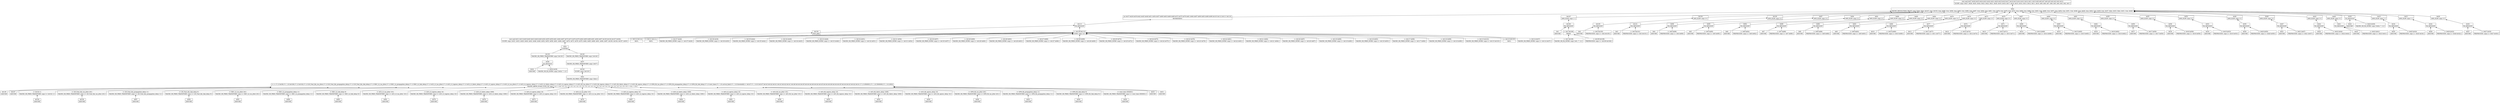 
digraph proof {
	rankdir="BT";
	node [shape=record];
	comment="{\"letMap\" : {\"let1\" : \"(= arrival_time (+ start_time latency))\", \"let2\" : \"(= latency (+ GPM_R2_link_delay GPM_R2_propagation_delay GPM_R2_tas_jitter ACS_R2_egress_delay ACS_R2_fabric_delay ACS_R2_ingress_delay ACS_R2_tas_jitter ACS_L2_egress_delay ACS_L2_fabric_delay ACS_L2_ingress_delay ACS_L2_tas_jitter ACS_L3_egress_delay ACS_L3_fabric_delay ACS_L3_ingress_delay ACS_L3_tas_jitter RDC_L2_link_delay RDC_L2_propagation_delay RDC_L2_tas_jitter LW_Fuel_Qty_link_delay LW_Fuel_Qty_propagation_delay LW_Fuel_Qty_tas_jitter))\", \"let3\" : \"(= LW_Fuel_Qty_tas_jitter 200)\", \"let4\" : \"(= LW_Fuel_Qty_propagation_delay 10)\", \"let5\" : \"(= LW_Fuel_Qty_link_delay 8)\", \"let6\" : \"(= RDC_L2_tas_jitter 200)\", \"let7\" : \"(= RDC_L2_propagation_delay 10)\", \"let8\" : \"(= RDC_L2_link_delay 8)\", \"let9\" : \"(= ACS_L3_tas_jitter 100)\", \"let10\" : \"(= ACS_L3_ingress_delay 9)\", \"let11\" : \"(= ACS_L3_fabric_delay 1008)\", \"let12\" : \"(= ACS_L3_egress_delay 9)\", \"let13\" : \"(= ACS_L2_tas_jitter 100)\", \"let14\" : \"(= ACS_L2_ingress_delay 9)\", \"let15\" : \"(= ACS_L2_fabric_delay 1008)\", \"let16\" : \"(= ACS_L2_egress_delay 9)\", \"let17\" : \"(= ACS_R2_tas_jitter 100)\", \"let18\" : \"(= ACS_R2_ingress_delay 9)\", \"let19\" : \"(= ACS_R2_fabric_delay 1008)\", \"let20\" : \"(= ACS_R2_egress_delay 9)\", \"let21\" : \"(= GPM_R2_tas_jitter 200)\", \"let22\" : \"(= GPM_R2_propagation_delay 10)\", \"let23\" : \"(= GPM_R2_link_delay 8)\", \"let24\" : \"(\>= arrival_time (+ arrival_limit threshold))\", \"let25\" : \"(= arrival_limit 5000000)\", \"let26\" : \"(= threshold 200)\", \"let27\" : \"(= start_time 4500000)\", \"let28\" : \"(\>= start_time 4500001)\", \"let29\" : \"(not let28)\", \"let30\" : \"(and let29 (\>= start_time 4500000))\", \"let31\" : \"(\>= threshold 200)\", \"let32\" : \"(and (not (\>= threshold 201)) let31)\", \"let33\" : \"(\>= arrival_limit 5000000)\", \"let34\" : \"(and (not (\>= arrival_limit 5000001)) let33)\", \"let35\" : \"(* (- 1) arrival_time)\", \"let36\" : \"(+ threshold let35 arrival_limit)\", \"let37\" : \"(\>= let36 1)\", \"let38\" : \"(not let37)\", \"let39\" : \"(\>= GPM_R2_link_delay 9)\", \"let40\" : \"(not let39)\", \"let41\" : \"(and let40 (\>= GPM_R2_link_delay 8))\", \"let42\" : \"(\>= GPM_R2_propagation_delay 11)\", \"let43\" : \"(not let42)\", \"let44\" : \"(and let43 (\>= GPM_R2_propagation_delay 10))\", \"let45\" : \"(\>= GPM_R2_tas_jitter 201)\", \"let46\" : \"(not let45)\", \"let47\" : \"(and let46 (\>= GPM_R2_tas_jitter 200))\", \"let48\" : \"(\>= ACS_R2_egress_delay 10)\", \"let49\" : \"(not let48)\", \"let50\" : \"(and let49 (\>= ACS_R2_egress_delay 9))\", \"let51\" : \"(\>= ACS_R2_fabric_delay 1009)\", \"let52\" : \"(not let51)\", \"let53\" : \"(and let52 (\>= ACS_R2_fabric_delay 1008))\", \"let54\" : \"(\>= ACS_R2_ingress_delay 10)\", \"let55\" : \"(not let54)\", \"let56\" : \"(and let55 (\>= ACS_R2_ingress_delay 9))\", \"let57\" : \"(\>= ACS_R2_tas_jitter 101)\", \"let58\" : \"(not let57)\", \"let59\" : \"(and let58 (\>= ACS_R2_tas_jitter 100))\", \"let60\" : \"(\>= ACS_L2_egress_delay 10)\", \"let61\" : \"(not let60)\", \"let62\" : \"(and let61 (\>= ACS_L2_egress_delay 9))\", \"let63\" : \"(\>= ACS_L2_fabric_delay 1009)\", \"let64\" : \"(not let63)\", \"let65\" : \"(and let64 (\>= ACS_L2_fabric_delay 1008))\", \"let66\" : \"(\>= ACS_L2_ingress_delay 10)\", \"let67\" : \"(not let66)\", \"let68\" : \"(and let67 (\>= ACS_L2_ingress_delay 9))\", \"let69\" : \"(\>= ACS_L2_tas_jitter 101)\", \"let70\" : \"(not let69)\", \"let71\" : \"(and let70 (\>= ACS_L2_tas_jitter 100))\", \"let72\" : \"(\>= ACS_L3_egress_delay 10)\", \"let73\" : \"(not let72)\", \"let74\" : \"(and let73 (\>= ACS_L3_egress_delay 9))\", \"let75\" : \"(\>= ACS_L3_fabric_delay 1009)\", \"let76\" : \"(not let75)\", \"let77\" : \"(and let76 (\>= ACS_L3_fabric_delay 1008))\", \"let78\" : \"(\>= ACS_L3_ingress_delay 10)\", \"let79\" : \"(not let78)\", \"let80\" : \"(and let79 (\>= ACS_L3_ingress_delay 9))\", \"let81\" : \"(\>= ACS_L3_tas_jitter 101)\", \"let82\" : \"(not let81)\", \"let83\" : \"(and let82 (\>= ACS_L3_tas_jitter 100))\", \"let84\" : \"(\>= RDC_L2_link_delay 9)\", \"let85\" : \"(not let84)\", \"let86\" : \"(and let85 (\>= RDC_L2_link_delay 8))\", \"let87\" : \"(\>= RDC_L2_propagation_delay 11)\", \"let88\" : \"(not let87)\", \"let89\" : \"(and let88 (\>= RDC_L2_propagation_delay 10))\", \"let90\" : \"(\>= RDC_L2_tas_jitter 201)\", \"let91\" : \"(not let90)\", \"let92\" : \"(and let91 (\>= RDC_L2_tas_jitter 200))\", \"let93\" : \"(\>= LW_Fuel_Qty_link_delay 9)\", \"let94\" : \"(not let93)\", \"let95\" : \"(and let94 (\>= LW_Fuel_Qty_link_delay 8))\", \"let96\" : \"(\>= LW_Fuel_Qty_propagation_delay 11)\", \"let97\" : \"(not let96)\", \"let98\" : \"(and let97 (\>= LW_Fuel_Qty_propagation_delay 10))\", \"let99\" : \"(\>= LW_Fuel_Qty_tas_jitter 201)\", \"let100\" : \"(not let99)\", \"let101\" : \"(and let100 (\>= LW_Fuel_Qty_tas_jitter 200))\", \"let102\" : \"(+ latency (* (- 1) GPM_R2_link_delay) (* (- 1) GPM_R2_propagation_delay) (* (- 1) GPM_R2_tas_jitter) (* (- 1) ACS_R2_egress_delay) (* (- 1) ACS_R2_fabric_delay) (* (- 1) ACS_R2_ingress_delay) (* (- 1) ACS_R2_tas_jitter) (* (- 1) ACS_L2_egress_delay) (* (- 1) ACS_L2_fabric_delay) (* (- 1) ACS_L2_ingress_delay) (* (- 1) ACS_L2_tas_jitter) (* (- 1) ACS_L3_egress_delay) (* (- 1) ACS_L3_fabric_delay) (* (- 1) ACS_L3_ingress_delay) (* (- 1) ACS_L3_tas_jitter) (* (- 1) RDC_L2_link_delay) (* (- 1) RDC_L2_propagation_delay) (* (- 1) RDC_L2_tas_jitter) (* (- 1) LW_Fuel_Qty_link_delay) (* (- 1) LW_Fuel_Qty_propagation_delay) (* (- 1) LW_Fuel_Qty_tas_jitter))\", \"let103\" : \"(\>= let102 1)\", \"let104\" : \"(not let103)\", \"let105\" : \"(and let104 (\>= let102 0))\", \"let106\" : \"(+ latency start_time let35)\", \"let107\" : \"(\>= let106 0)\", \"let108\" : \"(and (not (\>= let106 1)) let107)\", \"let109\" : \"(= latency (+ (* (- 1) start_time) arrival_time))\", \"let110\" : \"(not let107)\", \"let111\" : \"(not let33)\", \"let112\" : \"(not let31)\", \"let113\" : \"(or let112 let111 let28 let39 let42 let45 let48 let51 let54 let57 let60 let63 let66 let69 let72 let75 let78 let81 let84 let87 let90 let93 let96 let99 let103 let110 let37)\", \"let114\" : \"(not let38)\", \"let115\" : \"(not let104)\", \"let116\" : \"(not let100)\", \"let117\" : \"(not let97)\", \"let118\" : \"(not let94)\", \"let119\" : \"(not let91)\", \"let120\" : \"(not let88)\", \"let121\" : \"(not let85)\", \"let122\" : \"(not let82)\", \"let123\" : \"(not let79)\", \"let124\" : \"(not let76)\", \"let125\" : \"(not let73)\", \"let126\" : \"(not let70)\", \"let127\" : \"(not let67)\", \"let128\" : \"(not let64)\", \"let129\" : \"(not let61)\", \"let130\" : \"(not let58)\", \"let131\" : \"(not let55)\", \"let132\" : \"(not let52)\", \"let133\" : \"(not let49)\", \"let134\" : \"(not let46)\", \"let135\" : \"(not let43)\", \"let136\" : \"(not let40)\", \"let137\" : \"(not let29)\", \"let138\" : \"(or let112 let111 let137 let136 let135 let134 let133 let132 let131 let130 let129 let128 let127 let126 let125 let124 let123 let122 let121 let120 let119 let118 let117 let116 let115 let110 let114)\", \"let139\" : \"(\< let36 1)\", \"let140\" : \"(not let139)\", \"let141\" : \"(* 1.0 9)\", \"let142\" : \"(* 1.0 11)\", \"let143\" : \"(* 1.0 201)\", \"let144\" : \"(* 1.0 10)\", \"let145\" : \"(* 1.0 1009)\", \"let146\" : \"(* 1.0 101)\", \"let147\" : \"(* 1.0 1)\"}}";
	0 [ label = "{(not (and let27 let26 let25 let24 let23 let22 let21 let20 let19 let18 let17 let16 let15 let14 let13 let12 let11 let10 let9 let8 let7 let6 let5 let4 let3 let2 let1))|SCOPE :args [ let27, let26, let25, let24, let23, let22, let21, let20, let19, let18, let17, let16, let15, let14, let13, let12, let11, let10, let9, let8, let7, let6, let5, let4, let3, let2, let1 ]}", comment = "{\"subProofQty\":203}" ];
	1 [ label = "{false|MACRO_RESOLUTION_TRUST :args [ false, false, let107, true, let103, true, let99, true, let96, true, let93, true, let90, true, let87, true, let84, true, let81, true, let78, true, let75, true, let72, true, let69, true, let66, true, let63, true, let60, true, let57, true, let54, true, let51, true, let48, true, let45, true, let42, true, let39, true, let37, false, let33, false, let31, true, let28 ]}", comment = "{\"subProofQty\":202}" ];
	2 [ label = "{(or let37 let28 let39 let42 let45 let48 let51 let54 let57 let60 let63 let66 let69 let72 let75 let78 let81 let84 let87 let90 let93 let96 let99 let103 let112 let111 let110)|REORDERING}", comment = "{\"subProofQty\":92}" ];
	3 [ label = "{let113|EQ_RESOLVE}", comment = "{\"subProofQty\":91}" ];
	4 [ label = "{let138|NOT_AND}", comment = "{\"subProofQty\":62}" ];
	5 [ label = "{(not (and let31 let33 let29 let40 let43 let46 let49 let52 let55 let58 let61 let64 let67 let70 let73 let76 let79 let82 let85 let88 let91 let94 let97 let100 let104 let107 let38))|SCOPE :args [ let31, let33, let29, let40, let43, let46, let49, let52, let55, let58, let61, let64, let67, let70, let73, let76, let79, let82, let85, let88, let91, let94, let97, let100, let104, let107, let38 ]}", comment = "{\"subProofQty\":61}" ];
	6 [ label = "{false|CONTRA}", comment = "{\"subProofQty\":60}" ];
	7 [ label = "{let139|MACRO_SR_PRED_TRANSFORM :args [ let139 ]}", comment = "{\"subProofQty\":4}" ];
	8 [ label = "{let38|EQ_RESOLVE}", comment = "{\"subProofQty\":3}" ];
	9 [ label = "{let24|ASSUME}", comment = "{\"subProofQty\":1}" ];
	9 -> 8;
	10 [ label = "{(= let24 let38)|MACRO_SR_EQ_INTRO :args [ let24, 7, 12 ]}", comment = "{\"subProofQty\":1}" ];
	10 -> 8;
	8 -> 7;
	7 -> 6;
	11 [ label = "{let140|MACRO_SR_PRED_TRANSFORM :args [ let140 ]}", comment = "{\"subProofQty\":55}" ];
	12 [ label = "{let37|MACRO_SR_PRED_TRANSFORM :args [ let37 ]}", comment = "{\"subProofQty\":54}" ];
	13 [ label = "{let140|SCOPE :args [ let139 ]}", comment = "{\"subProofQty\":53}" ];
	14 [ label = "{false|MACRO_SR_PRED_TRANSFORM :args [ false ]}", comment = "{\"subProofQty\":52}" ];
	15 [ label = "{(\< (+ (* 1.0 let36) (* (- 1.0) let106) (* 1.0 let102) (* 1.0 LW_Fuel_Qty_tas_jitter) (* 1.0 LW_Fuel_Qty_propagation_delay) (* 1.0 LW_Fuel_Qty_link_delay) (* 1.0 RDC_L2_tas_jitter) (* 1.0 RDC_L2_propagation_delay) (* 1.0 RDC_L2_link_delay) (* 1.0 ACS_L3_tas_jitter) (* 1.0 ACS_L3_ingress_delay) (* 1.0 ACS_L3_fabric_delay) (* 1.0 ACS_L3_egress_delay) (* 1.0 ACS_L2_tas_jitter) (* 1.0 ACS_L2_ingress_delay) (* 1.0 ACS_L2_fabric_delay) (* 1.0 ACS_L2_egress_delay) (* 1.0 ACS_R2_tas_jitter) (* 1.0 ACS_R2_ingress_delay) (* 1.0 ACS_R2_fabric_delay) (* 1.0 ACS_R2_egress_delay) (* 1.0 GPM_R2_tas_jitter) (* 1.0 GPM_R2_propagation_delay) (* 1.0 GPM_R2_link_delay) (* 1.0 start_time) (* (- 1.0) arrival_limit) (* (- 1.0) threshold)) (+ let147 (* (- 1.0) 0) let147 let143 let142 let141 let143 let142 let141 let146 let144 let145 let144 let146 let144 let145 let144 let146 let144 let145 let144 let143 let142 let141 (* 1.0 4500001) (* (- 1.0) 5000000) (* (- 1.0) 200)))|MACRO_ARITH_SCALE_SUM_UB :args [ 1.0, (- 1.0), 1.0, 1.0, 1.0, 1.0, 1.0, 1.0, 1.0, 1.0, 1.0, 1.0, 1.0, 1.0, 1.0, 1.0, 1.0, 1.0, 1.0, 1.0, 1.0, 1.0, 1.0, 1.0, 1.0, (- 1.0), (- 1.0) ]}", comment = "{\"subProofQty\":51}" ];
	16 [ label = "{let139|ASSUME}", comment = "{\"subProofQty\":1}" ];
	16 -> 15;
	17 [ label = "{let107|ASSUME}", comment = "{\"subProofQty\":1}" ];
	17 -> 15;
	18 [ label = "{(\< let102 1)|MACRO_SR_PRED_TRANSFORM :args [ (\< let102 1) ]}", comment = "{\"subProofQty\":2}" ];
	19 [ label = "{let104|ASSUME}", comment = "{\"subProofQty\":1}" ];
	19 -> 18;
	18 -> 15;
	20 [ label = "{(\< LW_Fuel_Qty_tas_jitter 201)|MACRO_SR_PRED_TRANSFORM :args [ (\< LW_Fuel_Qty_tas_jitter 201) ]}", comment = "{\"subProofQty\":2}" ];
	21 [ label = "{let100|ASSUME}", comment = "{\"subProofQty\":1}" ];
	21 -> 20;
	20 -> 15;
	22 [ label = "{(\< LW_Fuel_Qty_propagation_delay 11)|MACRO_SR_PRED_TRANSFORM :args [ (\< LW_Fuel_Qty_propagation_delay 11) ]}", comment = "{\"subProofQty\":2}" ];
	23 [ label = "{let97|ASSUME}", comment = "{\"subProofQty\":1}" ];
	23 -> 22;
	22 -> 15;
	24 [ label = "{(\< LW_Fuel_Qty_link_delay 9)|MACRO_SR_PRED_TRANSFORM :args [ (\< LW_Fuel_Qty_link_delay 9) ]}", comment = "{\"subProofQty\":2}" ];
	25 [ label = "{let94|ASSUME}", comment = "{\"subProofQty\":1}" ];
	25 -> 24;
	24 -> 15;
	26 [ label = "{(\< RDC_L2_tas_jitter 201)|MACRO_SR_PRED_TRANSFORM :args [ (\< RDC_L2_tas_jitter 201) ]}", comment = "{\"subProofQty\":2}" ];
	27 [ label = "{let91|ASSUME}", comment = "{\"subProofQty\":1}" ];
	27 -> 26;
	26 -> 15;
	28 [ label = "{(\< RDC_L2_propagation_delay 11)|MACRO_SR_PRED_TRANSFORM :args [ (\< RDC_L2_propagation_delay 11) ]}", comment = "{\"subProofQty\":2}" ];
	29 [ label = "{let88|ASSUME}", comment = "{\"subProofQty\":1}" ];
	29 -> 28;
	28 -> 15;
	30 [ label = "{(\< RDC_L2_link_delay 9)|MACRO_SR_PRED_TRANSFORM :args [ (\< RDC_L2_link_delay 9) ]}", comment = "{\"subProofQty\":2}" ];
	31 [ label = "{let85|ASSUME}", comment = "{\"subProofQty\":1}" ];
	31 -> 30;
	30 -> 15;
	32 [ label = "{(\< ACS_L3_tas_jitter 101)|MACRO_SR_PRED_TRANSFORM :args [ (\< ACS_L3_tas_jitter 101) ]}", comment = "{\"subProofQty\":2}" ];
	33 [ label = "{let82|ASSUME}", comment = "{\"subProofQty\":1}" ];
	33 -> 32;
	32 -> 15;
	34 [ label = "{(\< ACS_L3_ingress_delay 10)|MACRO_SR_PRED_TRANSFORM :args [ (\< ACS_L3_ingress_delay 10) ]}", comment = "{\"subProofQty\":2}" ];
	35 [ label = "{let79|ASSUME}", comment = "{\"subProofQty\":1}" ];
	35 -> 34;
	34 -> 15;
	36 [ label = "{(\< ACS_L3_fabric_delay 1009)|MACRO_SR_PRED_TRANSFORM :args [ (\< ACS_L3_fabric_delay 1009) ]}", comment = "{\"subProofQty\":2}" ];
	37 [ label = "{let76|ASSUME}", comment = "{\"subProofQty\":1}" ];
	37 -> 36;
	36 -> 15;
	38 [ label = "{(\< ACS_L3_egress_delay 10)|MACRO_SR_PRED_TRANSFORM :args [ (\< ACS_L3_egress_delay 10) ]}", comment = "{\"subProofQty\":2}" ];
	39 [ label = "{let73|ASSUME}", comment = "{\"subProofQty\":1}" ];
	39 -> 38;
	38 -> 15;
	40 [ label = "{(\< ACS_L2_tas_jitter 101)|MACRO_SR_PRED_TRANSFORM :args [ (\< ACS_L2_tas_jitter 101) ]}", comment = "{\"subProofQty\":2}" ];
	41 [ label = "{let70|ASSUME}", comment = "{\"subProofQty\":1}" ];
	41 -> 40;
	40 -> 15;
	42 [ label = "{(\< ACS_L2_ingress_delay 10)|MACRO_SR_PRED_TRANSFORM :args [ (\< ACS_L2_ingress_delay 10) ]}", comment = "{\"subProofQty\":2}" ];
	43 [ label = "{let67|ASSUME}", comment = "{\"subProofQty\":1}" ];
	43 -> 42;
	42 -> 15;
	44 [ label = "{(\< ACS_L2_fabric_delay 1009)|MACRO_SR_PRED_TRANSFORM :args [ (\< ACS_L2_fabric_delay 1009) ]}", comment = "{\"subProofQty\":2}" ];
	45 [ label = "{let64|ASSUME}", comment = "{\"subProofQty\":1}" ];
	45 -> 44;
	44 -> 15;
	46 [ label = "{(\< ACS_L2_egress_delay 10)|MACRO_SR_PRED_TRANSFORM :args [ (\< ACS_L2_egress_delay 10) ]}", comment = "{\"subProofQty\":2}" ];
	47 [ label = "{let61|ASSUME}", comment = "{\"subProofQty\":1}" ];
	47 -> 46;
	46 -> 15;
	48 [ label = "{(\< ACS_R2_tas_jitter 101)|MACRO_SR_PRED_TRANSFORM :args [ (\< ACS_R2_tas_jitter 101) ]}", comment = "{\"subProofQty\":2}" ];
	49 [ label = "{let58|ASSUME}", comment = "{\"subProofQty\":1}" ];
	49 -> 48;
	48 -> 15;
	50 [ label = "{(\< ACS_R2_ingress_delay 10)|MACRO_SR_PRED_TRANSFORM :args [ (\< ACS_R2_ingress_delay 10) ]}", comment = "{\"subProofQty\":2}" ];
	51 [ label = "{let55|ASSUME}", comment = "{\"subProofQty\":1}" ];
	51 -> 50;
	50 -> 15;
	52 [ label = "{(\< ACS_R2_fabric_delay 1009)|MACRO_SR_PRED_TRANSFORM :args [ (\< ACS_R2_fabric_delay 1009) ]}", comment = "{\"subProofQty\":2}" ];
	53 [ label = "{let52|ASSUME}", comment = "{\"subProofQty\":1}" ];
	53 -> 52;
	52 -> 15;
	54 [ label = "{(\< ACS_R2_egress_delay 10)|MACRO_SR_PRED_TRANSFORM :args [ (\< ACS_R2_egress_delay 10) ]}", comment = "{\"subProofQty\":2}" ];
	55 [ label = "{let49|ASSUME}", comment = "{\"subProofQty\":1}" ];
	55 -> 54;
	54 -> 15;
	56 [ label = "{(\< GPM_R2_tas_jitter 201)|MACRO_SR_PRED_TRANSFORM :args [ (\< GPM_R2_tas_jitter 201) ]}", comment = "{\"subProofQty\":2}" ];
	57 [ label = "{let46|ASSUME}", comment = "{\"subProofQty\":1}" ];
	57 -> 56;
	56 -> 15;
	58 [ label = "{(\< GPM_R2_propagation_delay 11)|MACRO_SR_PRED_TRANSFORM :args [ (\< GPM_R2_propagation_delay 11) ]}", comment = "{\"subProofQty\":2}" ];
	59 [ label = "{let43|ASSUME}", comment = "{\"subProofQty\":1}" ];
	59 -> 58;
	58 -> 15;
	60 [ label = "{(\< GPM_R2_link_delay 9)|MACRO_SR_PRED_TRANSFORM :args [ (\< GPM_R2_link_delay 9) ]}", comment = "{\"subProofQty\":2}" ];
	61 [ label = "{let40|ASSUME}", comment = "{\"subProofQty\":1}" ];
	61 -> 60;
	60 -> 15;
	62 [ label = "{(\< start_time 4500001)|MACRO_SR_PRED_TRANSFORM :args [ (\< start_time 4500001) ]}", comment = "{\"subProofQty\":2}" ];
	63 [ label = "{let29|ASSUME}", comment = "{\"subProofQty\":1}" ];
	63 -> 62;
	62 -> 15;
	64 [ label = "{let33|ASSUME}", comment = "{\"subProofQty\":1}" ];
	64 -> 15;
	65 [ label = "{let31|ASSUME}", comment = "{\"subProofQty\":1}" ];
	65 -> 15;
	15 -> 14;
	14 -> 13;
	13 -> 12;
	12 -> 11;
	11 -> 6;
	6 -> 5;
	5 -> 4;
	4 -> 3;
	66 [ label = "{(= let138 let113)|CONG :args [ or ]}", comment = "{\"subProofQty\":28}" ];
	67 [ label = "{(= let112 let112)|REFL}", comment = "{\"subProofQty\":1}" ];
	67 -> 66;
	68 [ label = "{(= let111 let111)|REFL}", comment = "{\"subProofQty\":1}" ];
	68 -> 66;
	69 [ label = "{(= let137 let28)|MACRO_SR_PRED_INTRO :args [ (= let137 let28) ]}", comment = "{\"subProofQty\":1}" ];
	69 -> 66;
	70 [ label = "{(= let136 let39)|MACRO_SR_PRED_INTRO :args [ (= let136 let39) ]}", comment = "{\"subProofQty\":1}" ];
	70 -> 66;
	71 [ label = "{(= let135 let42)|MACRO_SR_PRED_INTRO :args [ (= let135 let42) ]}", comment = "{\"subProofQty\":1}" ];
	71 -> 66;
	72 [ label = "{(= let134 let45)|MACRO_SR_PRED_INTRO :args [ (= let134 let45) ]}", comment = "{\"subProofQty\":1}" ];
	72 -> 66;
	73 [ label = "{(= let133 let48)|MACRO_SR_PRED_INTRO :args [ (= let133 let48) ]}", comment = "{\"subProofQty\":1}" ];
	73 -> 66;
	74 [ label = "{(= let132 let51)|MACRO_SR_PRED_INTRO :args [ (= let132 let51) ]}", comment = "{\"subProofQty\":1}" ];
	74 -> 66;
	75 [ label = "{(= let131 let54)|MACRO_SR_PRED_INTRO :args [ (= let131 let54) ]}", comment = "{\"subProofQty\":1}" ];
	75 -> 66;
	76 [ label = "{(= let130 let57)|MACRO_SR_PRED_INTRO :args [ (= let130 let57) ]}", comment = "{\"subProofQty\":1}" ];
	76 -> 66;
	77 [ label = "{(= let129 let60)|MACRO_SR_PRED_INTRO :args [ (= let129 let60) ]}", comment = "{\"subProofQty\":1}" ];
	77 -> 66;
	78 [ label = "{(= let128 let63)|MACRO_SR_PRED_INTRO :args [ (= let128 let63) ]}", comment = "{\"subProofQty\":1}" ];
	78 -> 66;
	79 [ label = "{(= let127 let66)|MACRO_SR_PRED_INTRO :args [ (= let127 let66) ]}", comment = "{\"subProofQty\":1}" ];
	79 -> 66;
	80 [ label = "{(= let126 let69)|MACRO_SR_PRED_INTRO :args [ (= let126 let69) ]}", comment = "{\"subProofQty\":1}" ];
	80 -> 66;
	81 [ label = "{(= let125 let72)|MACRO_SR_PRED_INTRO :args [ (= let125 let72) ]}", comment = "{\"subProofQty\":1}" ];
	81 -> 66;
	82 [ label = "{(= let124 let75)|MACRO_SR_PRED_INTRO :args [ (= let124 let75) ]}", comment = "{\"subProofQty\":1}" ];
	82 -> 66;
	83 [ label = "{(= let123 let78)|MACRO_SR_PRED_INTRO :args [ (= let123 let78) ]}", comment = "{\"subProofQty\":1}" ];
	83 -> 66;
	84 [ label = "{(= let122 let81)|MACRO_SR_PRED_INTRO :args [ (= let122 let81) ]}", comment = "{\"subProofQty\":1}" ];
	84 -> 66;
	85 [ label = "{(= let121 let84)|MACRO_SR_PRED_INTRO :args [ (= let121 let84) ]}", comment = "{\"subProofQty\":1}" ];
	85 -> 66;
	86 [ label = "{(= let120 let87)|MACRO_SR_PRED_INTRO :args [ (= let120 let87) ]}", comment = "{\"subProofQty\":1}" ];
	86 -> 66;
	87 [ label = "{(= let119 let90)|MACRO_SR_PRED_INTRO :args [ (= let119 let90) ]}", comment = "{\"subProofQty\":1}" ];
	87 -> 66;
	88 [ label = "{(= let118 let93)|MACRO_SR_PRED_INTRO :args [ (= let118 let93) ]}", comment = "{\"subProofQty\":1}" ];
	88 -> 66;
	89 [ label = "{(= let117 let96)|MACRO_SR_PRED_INTRO :args [ (= let117 let96) ]}", comment = "{\"subProofQty\":1}" ];
	89 -> 66;
	90 [ label = "{(= let116 let99)|MACRO_SR_PRED_INTRO :args [ (= let116 let99) ]}", comment = "{\"subProofQty\":1}" ];
	90 -> 66;
	91 [ label = "{(= let115 let103)|MACRO_SR_PRED_INTRO :args [ (= let115 let103) ]}", comment = "{\"subProofQty\":1}" ];
	91 -> 66;
	92 [ label = "{(= let110 let110)|REFL}", comment = "{\"subProofQty\":1}" ];
	92 -> 66;
	93 [ label = "{(= let114 let37)|MACRO_SR_PRED_INTRO :args [ (= let114 let37) ]}", comment = "{\"subProofQty\":1}" ];
	93 -> 66;
	66 -> 3;
	3 -> 2;
	2 -> 1;
	94 [ label = "{let107|AND_ELIM :args [ 1 ]}", comment = "{\"subProofQty\":6}" ];
	95 [ label = "{let108|EQ_RESOLVE}", comment = "{\"subProofQty\":5}" ];
	96 [ label = "{let1|ASSUME}", comment = "{\"subProofQty\":1}" ];
	96 -> 95;
	97 [ label = "{(= let1 let108)|TRANS}", comment = "{\"subProofQty\":3}" ];
	98 [ label = "{(= let1 let109)|MACRO_SR_EQ_INTRO :args [ let1, 7, 12 ]}", comment = "{\"subProofQty\":1}" ];
	98 -> 97;
	99 [ label = "{(= let109 let108)|PREPROCESS :args [ (= let109 let108) ]}", comment = "{\"subProofQty\":1}" ];
	99 -> 97;
	97 -> 95;
	95 -> 94;
	94 -> 1;
	100 [ label = "{let104|AND_ELIM :args [ 0 ]}", comment = "{\"subProofQty\":4}" ];
	101 [ label = "{let105|EQ_RESOLVE}", comment = "{\"subProofQty\":3}" ];
	102 [ label = "{let2|ASSUME}", comment = "{\"subProofQty\":1}" ];
	102 -> 101;
	103 [ label = "{(= let2 let105)|PREPROCESS :args [ (= let2 let105) ]}", comment = "{\"subProofQty\":1}" ];
	103 -> 101;
	101 -> 100;
	100 -> 1;
	104 [ label = "{let100|AND_ELIM :args [ 0 ]}", comment = "{\"subProofQty\":4}" ];
	105 [ label = "{let101|EQ_RESOLVE}", comment = "{\"subProofQty\":3}" ];
	106 [ label = "{let3|ASSUME}", comment = "{\"subProofQty\":1}" ];
	106 -> 105;
	107 [ label = "{(= let3 let101)|PREPROCESS :args [ (= let3 let101) ]}", comment = "{\"subProofQty\":1}" ];
	107 -> 105;
	105 -> 104;
	104 -> 1;
	108 [ label = "{let97|AND_ELIM :args [ 0 ]}", comment = "{\"subProofQty\":4}" ];
	109 [ label = "{let98|EQ_RESOLVE}", comment = "{\"subProofQty\":3}" ];
	110 [ label = "{let4|ASSUME}", comment = "{\"subProofQty\":1}" ];
	110 -> 109;
	111 [ label = "{(= let4 let98)|PREPROCESS :args [ (= let4 let98) ]}", comment = "{\"subProofQty\":1}" ];
	111 -> 109;
	109 -> 108;
	108 -> 1;
	112 [ label = "{let94|AND_ELIM :args [ 0 ]}", comment = "{\"subProofQty\":4}" ];
	113 [ label = "{let95|EQ_RESOLVE}", comment = "{\"subProofQty\":3}" ];
	114 [ label = "{let5|ASSUME}", comment = "{\"subProofQty\":1}" ];
	114 -> 113;
	115 [ label = "{(= let5 let95)|PREPROCESS :args [ (= let5 let95) ]}", comment = "{\"subProofQty\":1}" ];
	115 -> 113;
	113 -> 112;
	112 -> 1;
	116 [ label = "{let91|AND_ELIM :args [ 0 ]}", comment = "{\"subProofQty\":4}" ];
	117 [ label = "{let92|EQ_RESOLVE}", comment = "{\"subProofQty\":3}" ];
	118 [ label = "{let6|ASSUME}", comment = "{\"subProofQty\":1}" ];
	118 -> 117;
	119 [ label = "{(= let6 let92)|PREPROCESS :args [ (= let6 let92) ]}", comment = "{\"subProofQty\":1}" ];
	119 -> 117;
	117 -> 116;
	116 -> 1;
	120 [ label = "{let88|AND_ELIM :args [ 0 ]}", comment = "{\"subProofQty\":4}" ];
	121 [ label = "{let89|EQ_RESOLVE}", comment = "{\"subProofQty\":3}" ];
	122 [ label = "{let7|ASSUME}", comment = "{\"subProofQty\":1}" ];
	122 -> 121;
	123 [ label = "{(= let7 let89)|PREPROCESS :args [ (= let7 let89) ]}", comment = "{\"subProofQty\":1}" ];
	123 -> 121;
	121 -> 120;
	120 -> 1;
	124 [ label = "{let85|AND_ELIM :args [ 0 ]}", comment = "{\"subProofQty\":4}" ];
	125 [ label = "{let86|EQ_RESOLVE}", comment = "{\"subProofQty\":3}" ];
	126 [ label = "{let8|ASSUME}", comment = "{\"subProofQty\":1}" ];
	126 -> 125;
	127 [ label = "{(= let8 let86)|PREPROCESS :args [ (= let8 let86) ]}", comment = "{\"subProofQty\":1}" ];
	127 -> 125;
	125 -> 124;
	124 -> 1;
	128 [ label = "{let82|AND_ELIM :args [ 0 ]}", comment = "{\"subProofQty\":4}" ];
	129 [ label = "{let83|EQ_RESOLVE}", comment = "{\"subProofQty\":3}" ];
	130 [ label = "{let9|ASSUME}", comment = "{\"subProofQty\":1}" ];
	130 -> 129;
	131 [ label = "{(= let9 let83)|PREPROCESS :args [ (= let9 let83) ]}", comment = "{\"subProofQty\":1}" ];
	131 -> 129;
	129 -> 128;
	128 -> 1;
	132 [ label = "{let79|AND_ELIM :args [ 0 ]}", comment = "{\"subProofQty\":4}" ];
	133 [ label = "{let80|EQ_RESOLVE}", comment = "{\"subProofQty\":3}" ];
	134 [ label = "{let10|ASSUME}", comment = "{\"subProofQty\":1}" ];
	134 -> 133;
	135 [ label = "{(= let10 let80)|PREPROCESS :args [ (= let10 let80) ]}", comment = "{\"subProofQty\":1}" ];
	135 -> 133;
	133 -> 132;
	132 -> 1;
	136 [ label = "{let76|AND_ELIM :args [ 0 ]}", comment = "{\"subProofQty\":4}" ];
	137 [ label = "{let77|EQ_RESOLVE}", comment = "{\"subProofQty\":3}" ];
	138 [ label = "{let11|ASSUME}", comment = "{\"subProofQty\":1}" ];
	138 -> 137;
	139 [ label = "{(= let11 let77)|PREPROCESS :args [ (= let11 let77) ]}", comment = "{\"subProofQty\":1}" ];
	139 -> 137;
	137 -> 136;
	136 -> 1;
	140 [ label = "{let73|AND_ELIM :args [ 0 ]}", comment = "{\"subProofQty\":4}" ];
	141 [ label = "{let74|EQ_RESOLVE}", comment = "{\"subProofQty\":3}" ];
	142 [ label = "{let12|ASSUME}", comment = "{\"subProofQty\":1}" ];
	142 -> 141;
	143 [ label = "{(= let12 let74)|PREPROCESS :args [ (= let12 let74) ]}", comment = "{\"subProofQty\":1}" ];
	143 -> 141;
	141 -> 140;
	140 -> 1;
	144 [ label = "{let70|AND_ELIM :args [ 0 ]}", comment = "{\"subProofQty\":4}" ];
	145 [ label = "{let71|EQ_RESOLVE}", comment = "{\"subProofQty\":3}" ];
	146 [ label = "{let13|ASSUME}", comment = "{\"subProofQty\":1}" ];
	146 -> 145;
	147 [ label = "{(= let13 let71)|PREPROCESS :args [ (= let13 let71) ]}", comment = "{\"subProofQty\":1}" ];
	147 -> 145;
	145 -> 144;
	144 -> 1;
	148 [ label = "{let67|AND_ELIM :args [ 0 ]}", comment = "{\"subProofQty\":4}" ];
	149 [ label = "{let68|EQ_RESOLVE}", comment = "{\"subProofQty\":3}" ];
	150 [ label = "{let14|ASSUME}", comment = "{\"subProofQty\":1}" ];
	150 -> 149;
	151 [ label = "{(= let14 let68)|PREPROCESS :args [ (= let14 let68) ]}", comment = "{\"subProofQty\":1}" ];
	151 -> 149;
	149 -> 148;
	148 -> 1;
	152 [ label = "{let64|AND_ELIM :args [ 0 ]}", comment = "{\"subProofQty\":4}" ];
	153 [ label = "{let65|EQ_RESOLVE}", comment = "{\"subProofQty\":3}" ];
	154 [ label = "{let15|ASSUME}", comment = "{\"subProofQty\":1}" ];
	154 -> 153;
	155 [ label = "{(= let15 let65)|PREPROCESS :args [ (= let15 let65) ]}", comment = "{\"subProofQty\":1}" ];
	155 -> 153;
	153 -> 152;
	152 -> 1;
	156 [ label = "{let61|AND_ELIM :args [ 0 ]}", comment = "{\"subProofQty\":4}" ];
	157 [ label = "{let62|EQ_RESOLVE}", comment = "{\"subProofQty\":3}" ];
	158 [ label = "{let16|ASSUME}", comment = "{\"subProofQty\":1}" ];
	158 -> 157;
	159 [ label = "{(= let16 let62)|PREPROCESS :args [ (= let16 let62) ]}", comment = "{\"subProofQty\":1}" ];
	159 -> 157;
	157 -> 156;
	156 -> 1;
	160 [ label = "{let58|AND_ELIM :args [ 0 ]}", comment = "{\"subProofQty\":4}" ];
	161 [ label = "{let59|EQ_RESOLVE}", comment = "{\"subProofQty\":3}" ];
	162 [ label = "{let17|ASSUME}", comment = "{\"subProofQty\":1}" ];
	162 -> 161;
	163 [ label = "{(= let17 let59)|PREPROCESS :args [ (= let17 let59) ]}", comment = "{\"subProofQty\":1}" ];
	163 -> 161;
	161 -> 160;
	160 -> 1;
	164 [ label = "{let55|AND_ELIM :args [ 0 ]}", comment = "{\"subProofQty\":4}" ];
	165 [ label = "{let56|EQ_RESOLVE}", comment = "{\"subProofQty\":3}" ];
	166 [ label = "{let18|ASSUME}", comment = "{\"subProofQty\":1}" ];
	166 -> 165;
	167 [ label = "{(= let18 let56)|PREPROCESS :args [ (= let18 let56) ]}", comment = "{\"subProofQty\":1}" ];
	167 -> 165;
	165 -> 164;
	164 -> 1;
	168 [ label = "{let52|AND_ELIM :args [ 0 ]}", comment = "{\"subProofQty\":4}" ];
	169 [ label = "{let53|EQ_RESOLVE}", comment = "{\"subProofQty\":3}" ];
	170 [ label = "{let19|ASSUME}", comment = "{\"subProofQty\":1}" ];
	170 -> 169;
	171 [ label = "{(= let19 let53)|PREPROCESS :args [ (= let19 let53) ]}", comment = "{\"subProofQty\":1}" ];
	171 -> 169;
	169 -> 168;
	168 -> 1;
	172 [ label = "{let49|AND_ELIM :args [ 0 ]}", comment = "{\"subProofQty\":4}" ];
	173 [ label = "{let50|EQ_RESOLVE}", comment = "{\"subProofQty\":3}" ];
	174 [ label = "{let20|ASSUME}", comment = "{\"subProofQty\":1}" ];
	174 -> 173;
	175 [ label = "{(= let20 let50)|PREPROCESS :args [ (= let20 let50) ]}", comment = "{\"subProofQty\":1}" ];
	175 -> 173;
	173 -> 172;
	172 -> 1;
	176 [ label = "{let46|AND_ELIM :args [ 0 ]}", comment = "{\"subProofQty\":4}" ];
	177 [ label = "{let47|EQ_RESOLVE}", comment = "{\"subProofQty\":3}" ];
	178 [ label = "{let21|ASSUME}", comment = "{\"subProofQty\":1}" ];
	178 -> 177;
	179 [ label = "{(= let21 let47)|PREPROCESS :args [ (= let21 let47) ]}", comment = "{\"subProofQty\":1}" ];
	179 -> 177;
	177 -> 176;
	176 -> 1;
	180 [ label = "{let43|AND_ELIM :args [ 0 ]}", comment = "{\"subProofQty\":4}" ];
	181 [ label = "{let44|EQ_RESOLVE}", comment = "{\"subProofQty\":3}" ];
	182 [ label = "{let22|ASSUME}", comment = "{\"subProofQty\":1}" ];
	182 -> 181;
	183 [ label = "{(= let22 let44)|PREPROCESS :args [ (= let22 let44) ]}", comment = "{\"subProofQty\":1}" ];
	183 -> 181;
	181 -> 180;
	180 -> 1;
	184 [ label = "{let40|AND_ELIM :args [ 0 ]}", comment = "{\"subProofQty\":4}" ];
	185 [ label = "{let41|EQ_RESOLVE}", comment = "{\"subProofQty\":3}" ];
	186 [ label = "{let23|ASSUME}", comment = "{\"subProofQty\":1}" ];
	186 -> 185;
	187 [ label = "{(= let23 let41)|PREPROCESS :args [ (= let23 let41) ]}", comment = "{\"subProofQty\":1}" ];
	187 -> 185;
	185 -> 184;
	184 -> 1;
	188 [ label = "{let38|EQ_RESOLVE}", comment = "{\"subProofQty\":3}" ];
	189 [ label = "{let24|ASSUME}", comment = "{\"subProofQty\":1}" ];
	189 -> 188;
	190 [ label = "{(= let24 let38)|MACRO_SR_EQ_INTRO :args [ let24, 7, 12 ]}", comment = "{\"subProofQty\":1}" ];
	190 -> 188;
	188 -> 1;
	191 [ label = "{let33|AND_ELIM :args [ 1 ]}", comment = "{\"subProofQty\":4}" ];
	192 [ label = "{let34|EQ_RESOLVE}", comment = "{\"subProofQty\":3}" ];
	193 [ label = "{let25|ASSUME}", comment = "{\"subProofQty\":1}" ];
	193 -> 192;
	194 [ label = "{(= let25 let34)|PREPROCESS :args [ (= let25 let34) ]}", comment = "{\"subProofQty\":1}" ];
	194 -> 192;
	192 -> 191;
	191 -> 1;
	195 [ label = "{let31|AND_ELIM :args [ 1 ]}", comment = "{\"subProofQty\":4}" ];
	196 [ label = "{let32|EQ_RESOLVE}", comment = "{\"subProofQty\":3}" ];
	197 [ label = "{let26|ASSUME}", comment = "{\"subProofQty\":1}" ];
	197 -> 196;
	198 [ label = "{(= let26 let32)|PREPROCESS :args [ (= let26 let32) ]}", comment = "{\"subProofQty\":1}" ];
	198 -> 196;
	196 -> 195;
	195 -> 1;
	199 [ label = "{let29|AND_ELIM :args [ 0 ]}", comment = "{\"subProofQty\":4}" ];
	200 [ label = "{let30|EQ_RESOLVE}", comment = "{\"subProofQty\":3}" ];
	201 [ label = "{let27|ASSUME}", comment = "{\"subProofQty\":1}" ];
	201 -> 200;
	202 [ label = "{(= let27 let30)|PREPROCESS :args [ (= let27 let30) ]}", comment = "{\"subProofQty\":1}" ];
	202 -> 200;
	200 -> 199;
	199 -> 1;
	1 -> 0;

}

